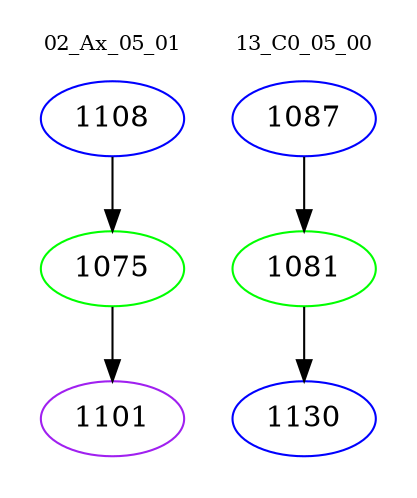 digraph{
subgraph cluster_0 {
color = white
label = "02_Ax_05_01";
fontsize=10;
T0_1108 [label="1108", color="blue"]
T0_1108 -> T0_1075 [color="black"]
T0_1075 [label="1075", color="green"]
T0_1075 -> T0_1101 [color="black"]
T0_1101 [label="1101", color="purple"]
}
subgraph cluster_1 {
color = white
label = "13_C0_05_00";
fontsize=10;
T1_1087 [label="1087", color="blue"]
T1_1087 -> T1_1081 [color="black"]
T1_1081 [label="1081", color="green"]
T1_1081 -> T1_1130 [color="black"]
T1_1130 [label="1130", color="blue"]
}
}
